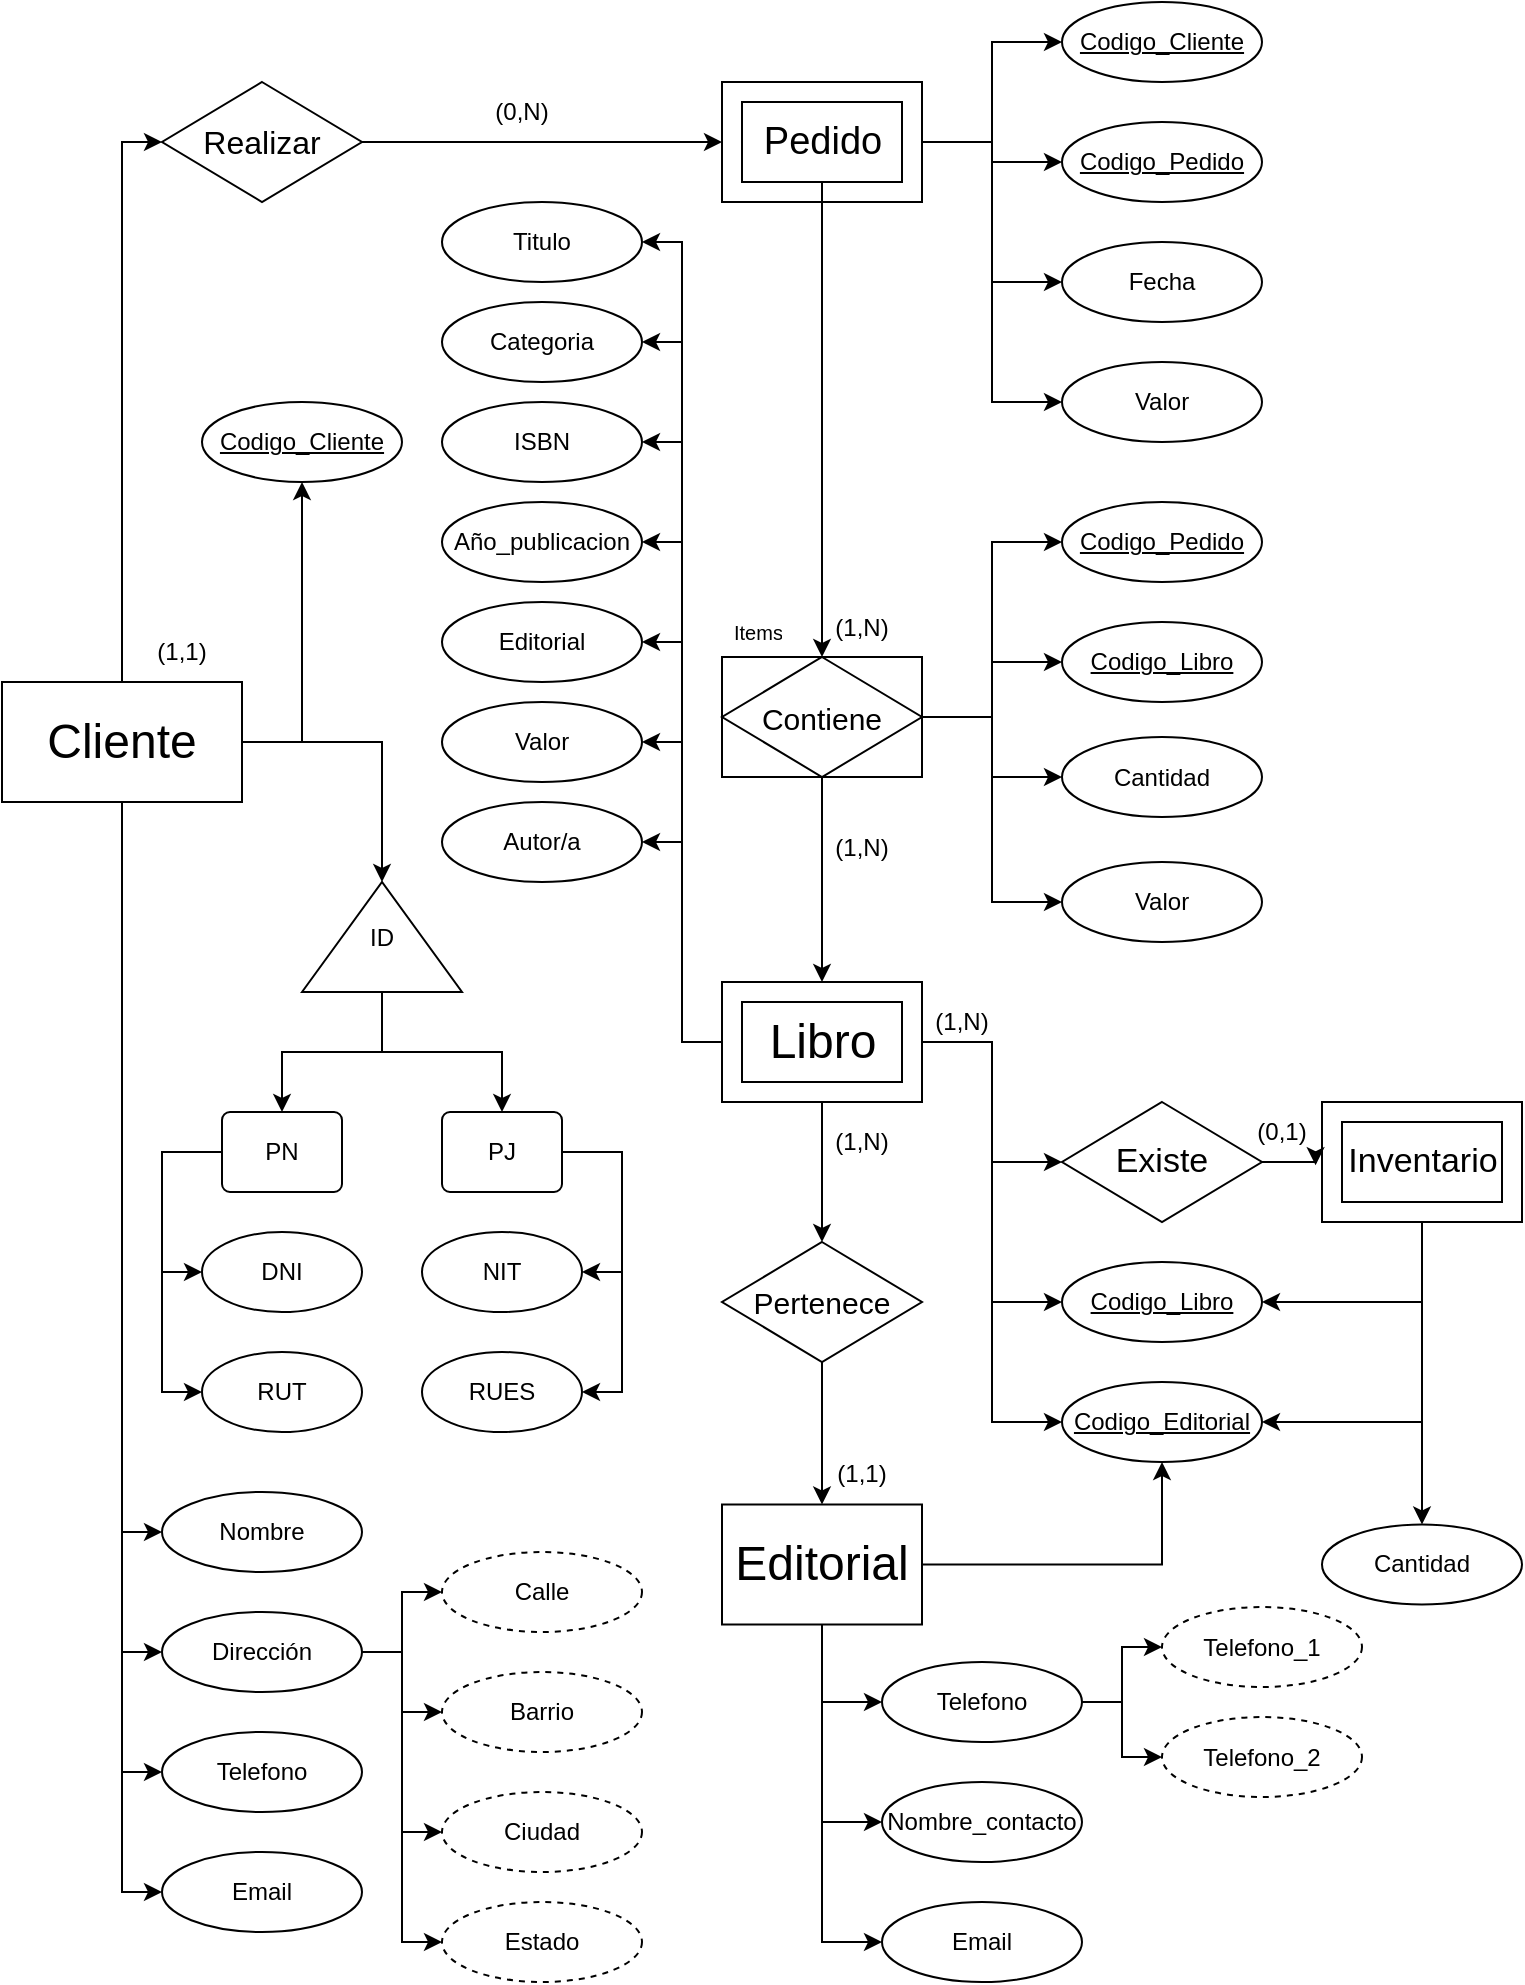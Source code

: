 <mxfile version="27.0.4">
  <diagram name="Página-1" id="Nj5bPiwlTzS75omwIRqY">
    <mxGraphModel dx="648" dy="615" grid="1" gridSize="10" guides="1" tooltips="1" connect="1" arrows="1" fold="1" page="1" pageScale="1" pageWidth="827" pageHeight="1169" math="0" shadow="0">
      <root>
        <mxCell id="0" />
        <mxCell id="1" parent="0" />
        <mxCell id="g7mQZnRVp9RbRPwMtFKD-25" style="edgeStyle=orthogonalEdgeStyle;rounded=0;orthogonalLoop=1;jettySize=auto;html=1;exitX=0.5;exitY=0;exitDx=0;exitDy=0;entryX=0;entryY=0.5;entryDx=0;entryDy=0;" parent="1" source="g7mQZnRVp9RbRPwMtFKD-1" target="g7mQZnRVp9RbRPwMtFKD-11" edge="1">
          <mxGeometry relative="1" as="geometry" />
        </mxCell>
        <mxCell id="g7mQZnRVp9RbRPwMtFKD-55" style="edgeStyle=orthogonalEdgeStyle;rounded=0;orthogonalLoop=1;jettySize=auto;html=1;exitX=0.5;exitY=1;exitDx=0;exitDy=0;entryX=0;entryY=0.5;entryDx=0;entryDy=0;" parent="1" source="g7mQZnRVp9RbRPwMtFKD-1" target="g7mQZnRVp9RbRPwMtFKD-54" edge="1">
          <mxGeometry relative="1" as="geometry" />
        </mxCell>
        <mxCell id="g7mQZnRVp9RbRPwMtFKD-56" style="edgeStyle=orthogonalEdgeStyle;rounded=0;orthogonalLoop=1;jettySize=auto;html=1;entryX=0;entryY=0.5;entryDx=0;entryDy=0;" parent="1" source="g7mQZnRVp9RbRPwMtFKD-1" target="g7mQZnRVp9RbRPwMtFKD-53" edge="1">
          <mxGeometry relative="1" as="geometry" />
        </mxCell>
        <mxCell id="g7mQZnRVp9RbRPwMtFKD-57" style="edgeStyle=orthogonalEdgeStyle;rounded=0;orthogonalLoop=1;jettySize=auto;html=1;entryX=0;entryY=0.5;entryDx=0;entryDy=0;" parent="1" source="g7mQZnRVp9RbRPwMtFKD-1" target="g7mQZnRVp9RbRPwMtFKD-52" edge="1">
          <mxGeometry relative="1" as="geometry" />
        </mxCell>
        <mxCell id="g7mQZnRVp9RbRPwMtFKD-58" style="edgeStyle=orthogonalEdgeStyle;rounded=0;orthogonalLoop=1;jettySize=auto;html=1;entryX=0;entryY=0.5;entryDx=0;entryDy=0;" parent="1" source="g7mQZnRVp9RbRPwMtFKD-1" target="g7mQZnRVp9RbRPwMtFKD-51" edge="1">
          <mxGeometry relative="1" as="geometry" />
        </mxCell>
        <mxCell id="g7mQZnRVp9RbRPwMtFKD-70" style="edgeStyle=orthogonalEdgeStyle;rounded=0;orthogonalLoop=1;jettySize=auto;html=1;exitX=1;exitY=0.5;exitDx=0;exitDy=0;entryX=1;entryY=0.5;entryDx=0;entryDy=0;" parent="1" source="g7mQZnRVp9RbRPwMtFKD-1" target="g7mQZnRVp9RbRPwMtFKD-67" edge="1">
          <mxGeometry relative="1" as="geometry">
            <Array as="points">
              <mxPoint x="230" y="450" />
            </Array>
          </mxGeometry>
        </mxCell>
        <mxCell id="g7mQZnRVp9RbRPwMtFKD-115" style="edgeStyle=orthogonalEdgeStyle;rounded=0;orthogonalLoop=1;jettySize=auto;html=1;exitX=1;exitY=0.5;exitDx=0;exitDy=0;entryX=0.5;entryY=1;entryDx=0;entryDy=0;" parent="1" source="g7mQZnRVp9RbRPwMtFKD-1" target="g7mQZnRVp9RbRPwMtFKD-116" edge="1">
          <mxGeometry relative="1" as="geometry">
            <mxPoint x="190" y="270" as="targetPoint" />
          </mxGeometry>
        </mxCell>
        <mxCell id="g7mQZnRVp9RbRPwMtFKD-1" value="&lt;font style=&quot;font-size: 24px;&quot;&gt;Cliente&lt;/font&gt;" style="rounded=0;whiteSpace=wrap;html=1;" parent="1" vertex="1">
          <mxGeometry x="40" y="420" width="120" height="60" as="geometry" />
        </mxCell>
        <mxCell id="g7mQZnRVp9RbRPwMtFKD-109" style="edgeStyle=orthogonalEdgeStyle;rounded=0;orthogonalLoop=1;jettySize=auto;html=1;entryX=0;entryY=0.5;entryDx=0;entryDy=0;" parent="1" source="g7mQZnRVp9RbRPwMtFKD-2" target="g7mQZnRVp9RbRPwMtFKD-105" edge="1">
          <mxGeometry relative="1" as="geometry" />
        </mxCell>
        <mxCell id="g7mQZnRVp9RbRPwMtFKD-110" style="edgeStyle=orthogonalEdgeStyle;rounded=0;orthogonalLoop=1;jettySize=auto;html=1;entryX=0;entryY=0.5;entryDx=0;entryDy=0;" parent="1" source="g7mQZnRVp9RbRPwMtFKD-2" target="g7mQZnRVp9RbRPwMtFKD-104" edge="1">
          <mxGeometry relative="1" as="geometry" />
        </mxCell>
        <mxCell id="g7mQZnRVp9RbRPwMtFKD-111" style="edgeStyle=orthogonalEdgeStyle;rounded=0;orthogonalLoop=1;jettySize=auto;html=1;entryX=0;entryY=0.5;entryDx=0;entryDy=0;" parent="1" source="g7mQZnRVp9RbRPwMtFKD-2" target="g7mQZnRVp9RbRPwMtFKD-106" edge="1">
          <mxGeometry relative="1" as="geometry" />
        </mxCell>
        <mxCell id="g7mQZnRVp9RbRPwMtFKD-118" style="edgeStyle=orthogonalEdgeStyle;rounded=0;orthogonalLoop=1;jettySize=auto;html=1;entryX=0.5;entryY=1;entryDx=0;entryDy=0;" parent="1" source="g7mQZnRVp9RbRPwMtFKD-2" target="g7mQZnRVp9RbRPwMtFKD-117" edge="1">
          <mxGeometry relative="1" as="geometry" />
        </mxCell>
        <mxCell id="g7mQZnRVp9RbRPwMtFKD-2" value="&lt;font style=&quot;font-size: 24px;&quot;&gt;Editorial&lt;/font&gt;" style="rounded=0;whiteSpace=wrap;html=1;" parent="1" vertex="1">
          <mxGeometry x="400" y="831.25" width="100" height="60" as="geometry" />
        </mxCell>
        <mxCell id="g7mQZnRVp9RbRPwMtFKD-11" value="&lt;font style=&quot;font-size: 16px;&quot;&gt;Realizar&lt;/font&gt;" style="rhombus;whiteSpace=wrap;html=1;" parent="1" vertex="1">
          <mxGeometry x="120" y="120" width="100" height="60" as="geometry" />
        </mxCell>
        <mxCell id="g7mQZnRVp9RbRPwMtFKD-17" value="" style="group" parent="1" vertex="1" connectable="0">
          <mxGeometry x="400" y="570" width="100" height="60" as="geometry" />
        </mxCell>
        <mxCell id="g7mQZnRVp9RbRPwMtFKD-12" value="" style="verticalLabelPosition=bottom;verticalAlign=top;html=1;shape=mxgraph.basic.frame;dx=10;whiteSpace=wrap;" parent="g7mQZnRVp9RbRPwMtFKD-17" vertex="1">
          <mxGeometry width="100" height="60" as="geometry" />
        </mxCell>
        <mxCell id="g7mQZnRVp9RbRPwMtFKD-16" value="&lt;font style=&quot;font-size: 24px;&quot;&gt;Libro&lt;/font&gt;" style="text;html=1;align=center;verticalAlign=middle;resizable=0;points=[];autosize=1;strokeColor=none;fillColor=none;" parent="g7mQZnRVp9RbRPwMtFKD-17" vertex="1">
          <mxGeometry x="10" y="10" width="80" height="40" as="geometry" />
        </mxCell>
        <mxCell id="g7mQZnRVp9RbRPwMtFKD-20" value="" style="group" parent="1" vertex="1" connectable="0">
          <mxGeometry x="400" y="120" width="100" height="60" as="geometry" />
        </mxCell>
        <mxCell id="g7mQZnRVp9RbRPwMtFKD-18" value="" style="verticalLabelPosition=bottom;verticalAlign=top;html=1;shape=mxgraph.basic.frame;dx=10;whiteSpace=wrap;" parent="g7mQZnRVp9RbRPwMtFKD-20" vertex="1">
          <mxGeometry width="100" height="60" as="geometry" />
        </mxCell>
        <mxCell id="g7mQZnRVp9RbRPwMtFKD-19" value="&lt;font style=&quot;font-size: 19px;&quot;&gt;Pedido&lt;/font&gt;" style="text;html=1;align=center;verticalAlign=middle;resizable=0;points=[];autosize=1;strokeColor=none;fillColor=none;" parent="g7mQZnRVp9RbRPwMtFKD-20" vertex="1">
          <mxGeometry x="10" y="10" width="80" height="40" as="geometry" />
        </mxCell>
        <mxCell id="g7mQZnRVp9RbRPwMtFKD-24" value="" style="group" parent="1" vertex="1" connectable="0">
          <mxGeometry x="700" y="630" width="100" height="60" as="geometry" />
        </mxCell>
        <mxCell id="g7mQZnRVp9RbRPwMtFKD-22" value="" style="verticalLabelPosition=bottom;verticalAlign=top;html=1;shape=mxgraph.basic.frame;dx=10;whiteSpace=wrap;" parent="g7mQZnRVp9RbRPwMtFKD-24" vertex="1">
          <mxGeometry width="100" height="60" as="geometry" />
        </mxCell>
        <mxCell id="g7mQZnRVp9RbRPwMtFKD-23" value="&lt;font style=&quot;font-size: 17px;&quot;&gt;Inventario&lt;/font&gt;" style="text;html=1;align=center;verticalAlign=middle;resizable=0;points=[];autosize=1;strokeColor=none;fillColor=none;" parent="g7mQZnRVp9RbRPwMtFKD-24" vertex="1">
          <mxGeometry y="15" width="100" height="30" as="geometry" />
        </mxCell>
        <mxCell id="g7mQZnRVp9RbRPwMtFKD-26" style="edgeStyle=orthogonalEdgeStyle;rounded=0;orthogonalLoop=1;jettySize=auto;html=1;exitX=1;exitY=0.5;exitDx=0;exitDy=0;entryX=0;entryY=0.5;entryDx=0;entryDy=0;entryPerimeter=0;" parent="1" source="g7mQZnRVp9RbRPwMtFKD-11" target="g7mQZnRVp9RbRPwMtFKD-18" edge="1">
          <mxGeometry relative="1" as="geometry" />
        </mxCell>
        <mxCell id="g7mQZnRVp9RbRPwMtFKD-27" value="(1,1)" style="text;html=1;align=center;verticalAlign=middle;whiteSpace=wrap;rounded=0;" parent="1" vertex="1">
          <mxGeometry x="100" y="390" width="60" height="30" as="geometry" />
        </mxCell>
        <mxCell id="g7mQZnRVp9RbRPwMtFKD-28" value="(0,N)" style="text;html=1;align=center;verticalAlign=middle;whiteSpace=wrap;rounded=0;" parent="1" vertex="1">
          <mxGeometry x="270" y="120" width="60" height="30" as="geometry" />
        </mxCell>
        <mxCell id="g7mQZnRVp9RbRPwMtFKD-31" style="edgeStyle=orthogonalEdgeStyle;rounded=0;orthogonalLoop=1;jettySize=auto;html=1;exitX=0.5;exitY=1;exitDx=0;exitDy=0;entryX=0.5;entryY=0;entryDx=0;entryDy=0;entryPerimeter=0;" parent="1" source="g7mQZnRVp9RbRPwMtFKD-47" target="g7mQZnRVp9RbRPwMtFKD-12" edge="1">
          <mxGeometry relative="1" as="geometry">
            <mxPoint x="450" y="395" as="sourcePoint" />
          </mxGeometry>
        </mxCell>
        <mxCell id="g7mQZnRVp9RbRPwMtFKD-32" value="(1,N)" style="text;html=1;align=center;verticalAlign=middle;whiteSpace=wrap;rounded=0;" parent="1" vertex="1">
          <mxGeometry x="440" y="377.5" width="60" height="30" as="geometry" />
        </mxCell>
        <mxCell id="g7mQZnRVp9RbRPwMtFKD-33" value="(1,N)" style="text;html=1;align=center;verticalAlign=middle;whiteSpace=wrap;rounded=0;" parent="1" vertex="1">
          <mxGeometry x="440" y="487.5" width="60" height="30" as="geometry" />
        </mxCell>
        <mxCell id="g7mQZnRVp9RbRPwMtFKD-36" style="edgeStyle=orthogonalEdgeStyle;rounded=0;orthogonalLoop=1;jettySize=auto;html=1;exitX=0.5;exitY=1;exitDx=0;exitDy=0;entryX=0.5;entryY=0;entryDx=0;entryDy=0;" parent="1" source="g7mQZnRVp9RbRPwMtFKD-34" target="g7mQZnRVp9RbRPwMtFKD-2" edge="1">
          <mxGeometry relative="1" as="geometry" />
        </mxCell>
        <mxCell id="g7mQZnRVp9RbRPwMtFKD-34" value="&lt;font style=&quot;font-size: 15px;&quot;&gt;Pertenece&lt;/font&gt;" style="rhombus;whiteSpace=wrap;html=1;" parent="1" vertex="1">
          <mxGeometry x="400" y="700" width="100" height="60" as="geometry" />
        </mxCell>
        <mxCell id="g7mQZnRVp9RbRPwMtFKD-35" style="edgeStyle=orthogonalEdgeStyle;rounded=0;orthogonalLoop=1;jettySize=auto;html=1;exitX=0.5;exitY=1;exitDx=0;exitDy=0;exitPerimeter=0;entryX=0.5;entryY=0;entryDx=0;entryDy=0;" parent="1" source="g7mQZnRVp9RbRPwMtFKD-12" target="g7mQZnRVp9RbRPwMtFKD-34" edge="1">
          <mxGeometry relative="1" as="geometry" />
        </mxCell>
        <mxCell id="g7mQZnRVp9RbRPwMtFKD-37" value="(1,N)" style="text;html=1;align=center;verticalAlign=middle;whiteSpace=wrap;rounded=0;" parent="1" vertex="1">
          <mxGeometry x="440" y="635" width="60" height="30" as="geometry" />
        </mxCell>
        <mxCell id="g7mQZnRVp9RbRPwMtFKD-38" value="(1,1)" style="text;html=1;align=center;verticalAlign=middle;whiteSpace=wrap;rounded=0;" parent="1" vertex="1">
          <mxGeometry x="440" y="801.25" width="60" height="30" as="geometry" />
        </mxCell>
        <mxCell id="g7mQZnRVp9RbRPwMtFKD-42" value="&lt;font style=&quot;font-size: 17px;&quot;&gt;Existe&lt;/font&gt;" style="rhombus;whiteSpace=wrap;html=1;" parent="1" vertex="1">
          <mxGeometry x="570" y="630" width="100" height="60" as="geometry" />
        </mxCell>
        <mxCell id="g7mQZnRVp9RbRPwMtFKD-43" style="edgeStyle=orthogonalEdgeStyle;rounded=0;orthogonalLoop=1;jettySize=auto;html=1;exitX=1;exitY=0.5;exitDx=0;exitDy=0;exitPerimeter=0;entryX=0;entryY=0.5;entryDx=0;entryDy=0;" parent="1" source="g7mQZnRVp9RbRPwMtFKD-12" target="g7mQZnRVp9RbRPwMtFKD-42" edge="1">
          <mxGeometry relative="1" as="geometry" />
        </mxCell>
        <mxCell id="g7mQZnRVp9RbRPwMtFKD-44" style="edgeStyle=orthogonalEdgeStyle;rounded=0;orthogonalLoop=1;jettySize=auto;html=1;exitX=1;exitY=0.5;exitDx=0;exitDy=0;entryX=-0.032;entryY=0.553;entryDx=0;entryDy=0;entryPerimeter=0;" parent="1" source="g7mQZnRVp9RbRPwMtFKD-42" target="g7mQZnRVp9RbRPwMtFKD-23" edge="1">
          <mxGeometry relative="1" as="geometry" />
        </mxCell>
        <mxCell id="g7mQZnRVp9RbRPwMtFKD-45" value="(1,N)" style="text;html=1;align=center;verticalAlign=middle;whiteSpace=wrap;rounded=0;" parent="1" vertex="1">
          <mxGeometry x="490" y="575" width="60" height="30" as="geometry" />
        </mxCell>
        <mxCell id="g7mQZnRVp9RbRPwMtFKD-46" value="(0,1)" style="text;html=1;align=center;verticalAlign=middle;whiteSpace=wrap;rounded=0;" parent="1" vertex="1">
          <mxGeometry x="650" y="630" width="60" height="30" as="geometry" />
        </mxCell>
        <mxCell id="g7mQZnRVp9RbRPwMtFKD-134" style="edgeStyle=orthogonalEdgeStyle;rounded=0;orthogonalLoop=1;jettySize=auto;html=1;entryX=0;entryY=0.5;entryDx=0;entryDy=0;" parent="1" source="g7mQZnRVp9RbRPwMtFKD-47" target="g7mQZnRVp9RbRPwMtFKD-133" edge="1">
          <mxGeometry relative="1" as="geometry" />
        </mxCell>
        <mxCell id="g7mQZnRVp9RbRPwMtFKD-135" style="edgeStyle=orthogonalEdgeStyle;rounded=0;orthogonalLoop=1;jettySize=auto;html=1;entryX=0;entryY=0.5;entryDx=0;entryDy=0;" parent="1" source="g7mQZnRVp9RbRPwMtFKD-47" target="g7mQZnRVp9RbRPwMtFKD-132" edge="1">
          <mxGeometry relative="1" as="geometry" />
        </mxCell>
        <mxCell id="g7mQZnRVp9RbRPwMtFKD-142" style="edgeStyle=orthogonalEdgeStyle;rounded=0;orthogonalLoop=1;jettySize=auto;html=1;entryX=0;entryY=0.5;entryDx=0;entryDy=0;" parent="1" source="g7mQZnRVp9RbRPwMtFKD-47" target="g7mQZnRVp9RbRPwMtFKD-141" edge="1">
          <mxGeometry relative="1" as="geometry" />
        </mxCell>
        <mxCell id="g7mQZnRVp9RbRPwMtFKD-143" style="edgeStyle=orthogonalEdgeStyle;rounded=0;orthogonalLoop=1;jettySize=auto;html=1;entryX=0;entryY=0.5;entryDx=0;entryDy=0;" parent="1" source="g7mQZnRVp9RbRPwMtFKD-47" target="g7mQZnRVp9RbRPwMtFKD-140" edge="1">
          <mxGeometry relative="1" as="geometry" />
        </mxCell>
        <mxCell id="g7mQZnRVp9RbRPwMtFKD-47" value="&lt;font style=&quot;font-size: 15px;&quot;&gt;Contiene&lt;/font&gt;" style="shape=associativeEntity;whiteSpace=wrap;html=1;align=center;" parent="1" vertex="1">
          <mxGeometry x="400" y="407.5" width="100" height="60" as="geometry" />
        </mxCell>
        <mxCell id="g7mQZnRVp9RbRPwMtFKD-48" value="Items" style="text;strokeColor=none;fillColor=none;spacingLeft=4;spacingRight=4;overflow=hidden;rotatable=0;points=[[0,0.5],[1,0.5]];portConstraint=eastwest;fontSize=10;whiteSpace=wrap;html=1;" parent="1" vertex="1">
          <mxGeometry x="400" y="382.5" width="40" height="30" as="geometry" />
        </mxCell>
        <mxCell id="g7mQZnRVp9RbRPwMtFKD-50" style="edgeStyle=orthogonalEdgeStyle;rounded=0;orthogonalLoop=1;jettySize=auto;html=1;entryX=0.5;entryY=0;entryDx=0;entryDy=0;" parent="1" source="g7mQZnRVp9RbRPwMtFKD-19" target="g7mQZnRVp9RbRPwMtFKD-47" edge="1">
          <mxGeometry relative="1" as="geometry" />
        </mxCell>
        <mxCell id="g7mQZnRVp9RbRPwMtFKD-51" value="Email" style="ellipse;whiteSpace=wrap;html=1;align=center;" parent="1" vertex="1">
          <mxGeometry x="120" y="1005" width="100" height="40" as="geometry" />
        </mxCell>
        <mxCell id="g7mQZnRVp9RbRPwMtFKD-52" value="Telefono" style="ellipse;whiteSpace=wrap;html=1;align=center;" parent="1" vertex="1">
          <mxGeometry x="120" y="945" width="100" height="40" as="geometry" />
        </mxCell>
        <mxCell id="g7mQZnRVp9RbRPwMtFKD-63" style="edgeStyle=orthogonalEdgeStyle;rounded=0;orthogonalLoop=1;jettySize=auto;html=1;exitX=1;exitY=0.5;exitDx=0;exitDy=0;entryX=0;entryY=0.5;entryDx=0;entryDy=0;" parent="1" source="g7mQZnRVp9RbRPwMtFKD-53" target="g7mQZnRVp9RbRPwMtFKD-59" edge="1">
          <mxGeometry relative="1" as="geometry" />
        </mxCell>
        <mxCell id="g7mQZnRVp9RbRPwMtFKD-64" style="edgeStyle=orthogonalEdgeStyle;rounded=0;orthogonalLoop=1;jettySize=auto;html=1;entryX=0;entryY=0.5;entryDx=0;entryDy=0;" parent="1" source="g7mQZnRVp9RbRPwMtFKD-53" target="g7mQZnRVp9RbRPwMtFKD-60" edge="1">
          <mxGeometry relative="1" as="geometry" />
        </mxCell>
        <mxCell id="g7mQZnRVp9RbRPwMtFKD-65" style="edgeStyle=orthogonalEdgeStyle;rounded=0;orthogonalLoop=1;jettySize=auto;html=1;entryX=0;entryY=0.5;entryDx=0;entryDy=0;" parent="1" source="g7mQZnRVp9RbRPwMtFKD-53" target="g7mQZnRVp9RbRPwMtFKD-61" edge="1">
          <mxGeometry relative="1" as="geometry" />
        </mxCell>
        <mxCell id="g7mQZnRVp9RbRPwMtFKD-66" style="edgeStyle=orthogonalEdgeStyle;rounded=0;orthogonalLoop=1;jettySize=auto;html=1;entryX=0;entryY=0.5;entryDx=0;entryDy=0;" parent="1" source="g7mQZnRVp9RbRPwMtFKD-53" target="g7mQZnRVp9RbRPwMtFKD-62" edge="1">
          <mxGeometry relative="1" as="geometry" />
        </mxCell>
        <mxCell id="g7mQZnRVp9RbRPwMtFKD-53" value="Dirección" style="ellipse;whiteSpace=wrap;html=1;align=center;" parent="1" vertex="1">
          <mxGeometry x="120" y="885" width="100" height="40" as="geometry" />
        </mxCell>
        <mxCell id="g7mQZnRVp9RbRPwMtFKD-54" value="Nombre" style="ellipse;whiteSpace=wrap;html=1;align=center;" parent="1" vertex="1">
          <mxGeometry x="120" y="825" width="100" height="40" as="geometry" />
        </mxCell>
        <mxCell id="g7mQZnRVp9RbRPwMtFKD-59" value="Calle" style="ellipse;whiteSpace=wrap;html=1;align=center;dashed=1;" parent="1" vertex="1">
          <mxGeometry x="260" y="855" width="100" height="40" as="geometry" />
        </mxCell>
        <mxCell id="g7mQZnRVp9RbRPwMtFKD-60" value="Barrio" style="ellipse;whiteSpace=wrap;html=1;align=center;dashed=1;" parent="1" vertex="1">
          <mxGeometry x="260" y="915" width="100" height="40" as="geometry" />
        </mxCell>
        <mxCell id="g7mQZnRVp9RbRPwMtFKD-61" value="Ciudad" style="ellipse;whiteSpace=wrap;html=1;align=center;dashed=1;" parent="1" vertex="1">
          <mxGeometry x="260" y="975" width="100" height="40" as="geometry" />
        </mxCell>
        <mxCell id="g7mQZnRVp9RbRPwMtFKD-62" value="Estado" style="ellipse;whiteSpace=wrap;html=1;align=center;dashed=1;" parent="1" vertex="1">
          <mxGeometry x="260" y="1030" width="100" height="40" as="geometry" />
        </mxCell>
        <mxCell id="g7mQZnRVp9RbRPwMtFKD-71" style="edgeStyle=orthogonalEdgeStyle;rounded=0;orthogonalLoop=1;jettySize=auto;html=1;entryX=0.5;entryY=0;entryDx=0;entryDy=0;" parent="1" source="g7mQZnRVp9RbRPwMtFKD-67" target="g7mQZnRVp9RbRPwMtFKD-69" edge="1">
          <mxGeometry relative="1" as="geometry" />
        </mxCell>
        <mxCell id="g7mQZnRVp9RbRPwMtFKD-72" style="edgeStyle=orthogonalEdgeStyle;rounded=0;orthogonalLoop=1;jettySize=auto;html=1;entryX=0.5;entryY=0;entryDx=0;entryDy=0;" parent="1" source="g7mQZnRVp9RbRPwMtFKD-67" target="g7mQZnRVp9RbRPwMtFKD-68" edge="1">
          <mxGeometry relative="1" as="geometry" />
        </mxCell>
        <mxCell id="g7mQZnRVp9RbRPwMtFKD-67" value="ID" style="triangle;whiteSpace=wrap;html=1;direction=north;" parent="1" vertex="1">
          <mxGeometry x="190" y="520" width="80" height="55" as="geometry" />
        </mxCell>
        <mxCell id="g7mQZnRVp9RbRPwMtFKD-81" style="edgeStyle=orthogonalEdgeStyle;rounded=0;orthogonalLoop=1;jettySize=auto;html=1;exitX=1;exitY=0.5;exitDx=0;exitDy=0;entryX=1;entryY=0.5;entryDx=0;entryDy=0;" parent="1" source="g7mQZnRVp9RbRPwMtFKD-68" target="g7mQZnRVp9RbRPwMtFKD-75" edge="1">
          <mxGeometry relative="1" as="geometry" />
        </mxCell>
        <mxCell id="g7mQZnRVp9RbRPwMtFKD-82" style="edgeStyle=orthogonalEdgeStyle;rounded=0;orthogonalLoop=1;jettySize=auto;html=1;entryX=1;entryY=0.5;entryDx=0;entryDy=0;" parent="1" source="g7mQZnRVp9RbRPwMtFKD-68" target="g7mQZnRVp9RbRPwMtFKD-76" edge="1">
          <mxGeometry relative="1" as="geometry">
            <Array as="points">
              <mxPoint x="350" y="655" />
              <mxPoint x="350" y="775" />
            </Array>
          </mxGeometry>
        </mxCell>
        <mxCell id="g7mQZnRVp9RbRPwMtFKD-68" value="PJ" style="rounded=1;arcSize=10;whiteSpace=wrap;html=1;align=center;" parent="1" vertex="1">
          <mxGeometry x="260" y="635" width="60" height="40" as="geometry" />
        </mxCell>
        <mxCell id="g7mQZnRVp9RbRPwMtFKD-77" style="edgeStyle=orthogonalEdgeStyle;rounded=0;orthogonalLoop=1;jettySize=auto;html=1;exitX=0;exitY=0.5;exitDx=0;exitDy=0;entryX=0;entryY=0.5;entryDx=0;entryDy=0;" parent="1" source="g7mQZnRVp9RbRPwMtFKD-69" target="g7mQZnRVp9RbRPwMtFKD-73" edge="1">
          <mxGeometry relative="1" as="geometry">
            <Array as="points">
              <mxPoint x="120" y="655" />
              <mxPoint x="120" y="715" />
            </Array>
          </mxGeometry>
        </mxCell>
        <mxCell id="g7mQZnRVp9RbRPwMtFKD-78" style="edgeStyle=orthogonalEdgeStyle;rounded=0;orthogonalLoop=1;jettySize=auto;html=1;entryX=0;entryY=0.5;entryDx=0;entryDy=0;" parent="1" source="g7mQZnRVp9RbRPwMtFKD-69" target="g7mQZnRVp9RbRPwMtFKD-74" edge="1">
          <mxGeometry relative="1" as="geometry">
            <Array as="points">
              <mxPoint x="120" y="655" />
              <mxPoint x="120" y="775" />
            </Array>
          </mxGeometry>
        </mxCell>
        <mxCell id="g7mQZnRVp9RbRPwMtFKD-69" value="PN" style="rounded=1;arcSize=10;whiteSpace=wrap;html=1;align=center;" parent="1" vertex="1">
          <mxGeometry x="150" y="635" width="60" height="40" as="geometry" />
        </mxCell>
        <mxCell id="g7mQZnRVp9RbRPwMtFKD-73" value="DNI" style="ellipse;whiteSpace=wrap;html=1;align=center;" parent="1" vertex="1">
          <mxGeometry x="140" y="695" width="80" height="40" as="geometry" />
        </mxCell>
        <mxCell id="g7mQZnRVp9RbRPwMtFKD-74" value="RUT" style="ellipse;whiteSpace=wrap;html=1;align=center;" parent="1" vertex="1">
          <mxGeometry x="140" y="755" width="80" height="40" as="geometry" />
        </mxCell>
        <mxCell id="g7mQZnRVp9RbRPwMtFKD-75" value="NIT" style="ellipse;whiteSpace=wrap;html=1;align=center;" parent="1" vertex="1">
          <mxGeometry x="250" y="695" width="80" height="40" as="geometry" />
        </mxCell>
        <mxCell id="g7mQZnRVp9RbRPwMtFKD-76" value="RUES" style="ellipse;whiteSpace=wrap;html=1;align=center;" parent="1" vertex="1">
          <mxGeometry x="250" y="755" width="80" height="40" as="geometry" />
        </mxCell>
        <mxCell id="g7mQZnRVp9RbRPwMtFKD-84" value="Fecha" style="ellipse;whiteSpace=wrap;html=1;align=center;" parent="1" vertex="1">
          <mxGeometry x="570" y="200" width="100" height="40" as="geometry" />
        </mxCell>
        <mxCell id="g7mQZnRVp9RbRPwMtFKD-85" value="Valor" style="ellipse;whiteSpace=wrap;html=1;align=center;" parent="1" vertex="1">
          <mxGeometry x="570" y="260" width="100" height="40" as="geometry" />
        </mxCell>
        <mxCell id="g7mQZnRVp9RbRPwMtFKD-88" value="Cantidad" style="ellipse;whiteSpace=wrap;html=1;align=center;" parent="1" vertex="1">
          <mxGeometry x="700" y="841.25" width="100" height="40" as="geometry" />
        </mxCell>
        <mxCell id="g7mQZnRVp9RbRPwMtFKD-89" style="edgeStyle=orthogonalEdgeStyle;rounded=0;orthogonalLoop=1;jettySize=auto;html=1;entryX=0.5;entryY=0;entryDx=0;entryDy=0;" parent="1" source="g7mQZnRVp9RbRPwMtFKD-22" target="g7mQZnRVp9RbRPwMtFKD-88" edge="1">
          <mxGeometry relative="1" as="geometry" />
        </mxCell>
        <mxCell id="g7mQZnRVp9RbRPwMtFKD-90" value="Titulo" style="ellipse;whiteSpace=wrap;html=1;align=center;" parent="1" vertex="1">
          <mxGeometry x="260" y="180" width="100" height="40" as="geometry" />
        </mxCell>
        <mxCell id="g7mQZnRVp9RbRPwMtFKD-91" value="Categoria" style="ellipse;whiteSpace=wrap;html=1;align=center;" parent="1" vertex="1">
          <mxGeometry x="260" y="230" width="100" height="40" as="geometry" />
        </mxCell>
        <mxCell id="g7mQZnRVp9RbRPwMtFKD-92" value="ISBN" style="ellipse;whiteSpace=wrap;html=1;align=center;" parent="1" vertex="1">
          <mxGeometry x="260" y="280" width="100" height="40" as="geometry" />
        </mxCell>
        <mxCell id="g7mQZnRVp9RbRPwMtFKD-93" value="Año_publicacion" style="ellipse;whiteSpace=wrap;html=1;align=center;" parent="1" vertex="1">
          <mxGeometry x="260" y="330" width="100" height="40" as="geometry" />
        </mxCell>
        <mxCell id="g7mQZnRVp9RbRPwMtFKD-94" value="Editorial" style="ellipse;whiteSpace=wrap;html=1;align=center;" parent="1" vertex="1">
          <mxGeometry x="260" y="380" width="100" height="40" as="geometry" />
        </mxCell>
        <mxCell id="g7mQZnRVp9RbRPwMtFKD-95" value="Valor" style="ellipse;whiteSpace=wrap;html=1;align=center;" parent="1" vertex="1">
          <mxGeometry x="260" y="430" width="100" height="40" as="geometry" />
        </mxCell>
        <mxCell id="g7mQZnRVp9RbRPwMtFKD-96" value="Autor/a" style="ellipse;whiteSpace=wrap;html=1;align=center;" parent="1" vertex="1">
          <mxGeometry x="260" y="480" width="100" height="40" as="geometry" />
        </mxCell>
        <mxCell id="g7mQZnRVp9RbRPwMtFKD-97" style="edgeStyle=orthogonalEdgeStyle;rounded=0;orthogonalLoop=1;jettySize=auto;html=1;entryX=1;entryY=0.5;entryDx=0;entryDy=0;exitX=0;exitY=0.5;exitDx=0;exitDy=0;exitPerimeter=0;" parent="1" source="g7mQZnRVp9RbRPwMtFKD-12" target="g7mQZnRVp9RbRPwMtFKD-90" edge="1">
          <mxGeometry relative="1" as="geometry">
            <mxPoint x="400" y="550" as="sourcePoint" />
          </mxGeometry>
        </mxCell>
        <mxCell id="g7mQZnRVp9RbRPwMtFKD-98" style="edgeStyle=orthogonalEdgeStyle;rounded=0;orthogonalLoop=1;jettySize=auto;html=1;entryX=1;entryY=0.5;entryDx=0;entryDy=0;" parent="1" source="g7mQZnRVp9RbRPwMtFKD-12" target="g7mQZnRVp9RbRPwMtFKD-91" edge="1">
          <mxGeometry relative="1" as="geometry" />
        </mxCell>
        <mxCell id="g7mQZnRVp9RbRPwMtFKD-99" style="edgeStyle=orthogonalEdgeStyle;rounded=0;orthogonalLoop=1;jettySize=auto;html=1;entryX=1;entryY=0.5;entryDx=0;entryDy=0;" parent="1" source="g7mQZnRVp9RbRPwMtFKD-12" target="g7mQZnRVp9RbRPwMtFKD-92" edge="1">
          <mxGeometry relative="1" as="geometry" />
        </mxCell>
        <mxCell id="g7mQZnRVp9RbRPwMtFKD-100" style="edgeStyle=orthogonalEdgeStyle;rounded=0;orthogonalLoop=1;jettySize=auto;html=1;entryX=1;entryY=0.5;entryDx=0;entryDy=0;" parent="1" source="g7mQZnRVp9RbRPwMtFKD-12" target="g7mQZnRVp9RbRPwMtFKD-93" edge="1">
          <mxGeometry relative="1" as="geometry" />
        </mxCell>
        <mxCell id="g7mQZnRVp9RbRPwMtFKD-101" style="edgeStyle=orthogonalEdgeStyle;rounded=0;orthogonalLoop=1;jettySize=auto;html=1;entryX=1;entryY=0.5;entryDx=0;entryDy=0;" parent="1" source="g7mQZnRVp9RbRPwMtFKD-12" target="g7mQZnRVp9RbRPwMtFKD-94" edge="1">
          <mxGeometry relative="1" as="geometry" />
        </mxCell>
        <mxCell id="g7mQZnRVp9RbRPwMtFKD-102" style="edgeStyle=orthogonalEdgeStyle;rounded=0;orthogonalLoop=1;jettySize=auto;html=1;entryX=1;entryY=0.5;entryDx=0;entryDy=0;" parent="1" source="g7mQZnRVp9RbRPwMtFKD-12" target="g7mQZnRVp9RbRPwMtFKD-95" edge="1">
          <mxGeometry relative="1" as="geometry" />
        </mxCell>
        <mxCell id="g7mQZnRVp9RbRPwMtFKD-103" style="edgeStyle=orthogonalEdgeStyle;rounded=0;orthogonalLoop=1;jettySize=auto;html=1;entryX=1;entryY=0.5;entryDx=0;entryDy=0;" parent="1" source="g7mQZnRVp9RbRPwMtFKD-12" target="g7mQZnRVp9RbRPwMtFKD-96" edge="1">
          <mxGeometry relative="1" as="geometry" />
        </mxCell>
        <mxCell id="g7mQZnRVp9RbRPwMtFKD-104" value="Nombre_contacto" style="ellipse;whiteSpace=wrap;html=1;align=center;" parent="1" vertex="1">
          <mxGeometry x="480" y="970" width="100" height="40" as="geometry" />
        </mxCell>
        <mxCell id="g7mQZnRVp9RbRPwMtFKD-112" style="edgeStyle=orthogonalEdgeStyle;rounded=0;orthogonalLoop=1;jettySize=auto;html=1;entryX=0;entryY=0.5;entryDx=0;entryDy=0;" parent="1" source="g7mQZnRVp9RbRPwMtFKD-105" target="g7mQZnRVp9RbRPwMtFKD-107" edge="1">
          <mxGeometry relative="1" as="geometry" />
        </mxCell>
        <mxCell id="g7mQZnRVp9RbRPwMtFKD-113" style="edgeStyle=orthogonalEdgeStyle;rounded=0;orthogonalLoop=1;jettySize=auto;html=1;entryX=0;entryY=0.5;entryDx=0;entryDy=0;" parent="1" source="g7mQZnRVp9RbRPwMtFKD-105" target="g7mQZnRVp9RbRPwMtFKD-108" edge="1">
          <mxGeometry relative="1" as="geometry" />
        </mxCell>
        <mxCell id="g7mQZnRVp9RbRPwMtFKD-105" value="Telefono" style="ellipse;whiteSpace=wrap;html=1;align=center;" parent="1" vertex="1">
          <mxGeometry x="480" y="910" width="100" height="40" as="geometry" />
        </mxCell>
        <mxCell id="g7mQZnRVp9RbRPwMtFKD-106" value="Email" style="ellipse;whiteSpace=wrap;html=1;align=center;" parent="1" vertex="1">
          <mxGeometry x="480" y="1030" width="100" height="40" as="geometry" />
        </mxCell>
        <mxCell id="g7mQZnRVp9RbRPwMtFKD-107" value="Telefono_1" style="ellipse;whiteSpace=wrap;html=1;align=center;dashed=1;" parent="1" vertex="1">
          <mxGeometry x="620" y="882.5" width="100" height="40" as="geometry" />
        </mxCell>
        <mxCell id="g7mQZnRVp9RbRPwMtFKD-108" value="Telefono_2" style="ellipse;whiteSpace=wrap;html=1;align=center;dashed=1;" parent="1" vertex="1">
          <mxGeometry x="620" y="937.5" width="100" height="40" as="geometry" />
        </mxCell>
        <mxCell id="g7mQZnRVp9RbRPwMtFKD-116" value="Codigo_Cliente" style="ellipse;whiteSpace=wrap;html=1;align=center;fontStyle=4;" parent="1" vertex="1">
          <mxGeometry x="140" y="280" width="100" height="40" as="geometry" />
        </mxCell>
        <mxCell id="g7mQZnRVp9RbRPwMtFKD-117" value="Codigo_Editorial" style="ellipse;whiteSpace=wrap;html=1;align=center;fontStyle=4;" parent="1" vertex="1">
          <mxGeometry x="570" y="770" width="100" height="40" as="geometry" />
        </mxCell>
        <mxCell id="g7mQZnRVp9RbRPwMtFKD-119" value="Codigo_Cliente" style="ellipse;whiteSpace=wrap;html=1;align=center;fontStyle=4;" parent="1" vertex="1">
          <mxGeometry x="570" y="80" width="100" height="40" as="geometry" />
        </mxCell>
        <mxCell id="g7mQZnRVp9RbRPwMtFKD-123" style="edgeStyle=orthogonalEdgeStyle;rounded=0;orthogonalLoop=1;jettySize=auto;html=1;exitX=1;exitY=0.5;exitDx=0;exitDy=0;exitPerimeter=0;entryX=0;entryY=0.5;entryDx=0;entryDy=0;" parent="1" source="g7mQZnRVp9RbRPwMtFKD-12" target="g7mQZnRVp9RbRPwMtFKD-117" edge="1">
          <mxGeometry relative="1" as="geometry" />
        </mxCell>
        <mxCell id="g7mQZnRVp9RbRPwMtFKD-124" style="edgeStyle=orthogonalEdgeStyle;rounded=0;orthogonalLoop=1;jettySize=auto;html=1;entryX=1;entryY=0.5;entryDx=0;entryDy=0;exitX=0.5;exitY=1;exitDx=0;exitDy=0;exitPerimeter=0;" parent="1" source="g7mQZnRVp9RbRPwMtFKD-22" target="g7mQZnRVp9RbRPwMtFKD-117" edge="1">
          <mxGeometry relative="1" as="geometry">
            <Array as="points">
              <mxPoint x="750" y="790" />
            </Array>
          </mxGeometry>
        </mxCell>
        <mxCell id="g7mQZnRVp9RbRPwMtFKD-125" style="edgeStyle=orthogonalEdgeStyle;rounded=0;orthogonalLoop=1;jettySize=auto;html=1;entryX=0;entryY=0.5;entryDx=0;entryDy=0;" parent="1" source="g7mQZnRVp9RbRPwMtFKD-18" target="g7mQZnRVp9RbRPwMtFKD-119" edge="1">
          <mxGeometry relative="1" as="geometry" />
        </mxCell>
        <mxCell id="g7mQZnRVp9RbRPwMtFKD-126" style="edgeStyle=orthogonalEdgeStyle;rounded=0;orthogonalLoop=1;jettySize=auto;html=1;entryX=0;entryY=0.5;entryDx=0;entryDy=0;" parent="1" source="g7mQZnRVp9RbRPwMtFKD-18" target="g7mQZnRVp9RbRPwMtFKD-84" edge="1">
          <mxGeometry relative="1" as="geometry" />
        </mxCell>
        <mxCell id="g7mQZnRVp9RbRPwMtFKD-128" style="edgeStyle=orthogonalEdgeStyle;rounded=0;orthogonalLoop=1;jettySize=auto;html=1;entryX=0;entryY=0.5;entryDx=0;entryDy=0;" parent="1" source="g7mQZnRVp9RbRPwMtFKD-18" target="g7mQZnRVp9RbRPwMtFKD-85" edge="1">
          <mxGeometry relative="1" as="geometry" />
        </mxCell>
        <mxCell id="g7mQZnRVp9RbRPwMtFKD-129" value="Codigo_Pedido" style="ellipse;whiteSpace=wrap;html=1;align=center;fontStyle=4;" parent="1" vertex="1">
          <mxGeometry x="570" y="140" width="100" height="40" as="geometry" />
        </mxCell>
        <mxCell id="g7mQZnRVp9RbRPwMtFKD-130" style="edgeStyle=orthogonalEdgeStyle;rounded=0;orthogonalLoop=1;jettySize=auto;html=1;entryX=0;entryY=0.5;entryDx=0;entryDy=0;" parent="1" source="g7mQZnRVp9RbRPwMtFKD-18" target="g7mQZnRVp9RbRPwMtFKD-129" edge="1">
          <mxGeometry relative="1" as="geometry" />
        </mxCell>
        <mxCell id="g7mQZnRVp9RbRPwMtFKD-132" value="Valor" style="ellipse;whiteSpace=wrap;html=1;align=center;" parent="1" vertex="1">
          <mxGeometry x="570" y="510" width="100" height="40" as="geometry" />
        </mxCell>
        <mxCell id="g7mQZnRVp9RbRPwMtFKD-133" value="Cantidad" style="ellipse;whiteSpace=wrap;html=1;align=center;" parent="1" vertex="1">
          <mxGeometry x="570" y="447.5" width="100" height="40" as="geometry" />
        </mxCell>
        <mxCell id="g7mQZnRVp9RbRPwMtFKD-137" value="Codigo_Libro" style="ellipse;whiteSpace=wrap;html=1;align=center;fontStyle=4;" parent="1" vertex="1">
          <mxGeometry x="570" y="710" width="100" height="40" as="geometry" />
        </mxCell>
        <mxCell id="g7mQZnRVp9RbRPwMtFKD-138" style="edgeStyle=orthogonalEdgeStyle;rounded=0;orthogonalLoop=1;jettySize=auto;html=1;entryX=0;entryY=0.5;entryDx=0;entryDy=0;" parent="1" source="g7mQZnRVp9RbRPwMtFKD-12" target="g7mQZnRVp9RbRPwMtFKD-137" edge="1">
          <mxGeometry relative="1" as="geometry" />
        </mxCell>
        <mxCell id="g7mQZnRVp9RbRPwMtFKD-139" style="edgeStyle=orthogonalEdgeStyle;rounded=0;orthogonalLoop=1;jettySize=auto;html=1;entryX=1;entryY=0.5;entryDx=0;entryDy=0;exitX=0.5;exitY=1;exitDx=0;exitDy=0;exitPerimeter=0;" parent="1" source="g7mQZnRVp9RbRPwMtFKD-22" target="g7mQZnRVp9RbRPwMtFKD-137" edge="1">
          <mxGeometry relative="1" as="geometry" />
        </mxCell>
        <mxCell id="g7mQZnRVp9RbRPwMtFKD-140" value="Codigo_Libro" style="ellipse;whiteSpace=wrap;html=1;align=center;fontStyle=4;" parent="1" vertex="1">
          <mxGeometry x="570" y="390" width="100" height="40" as="geometry" />
        </mxCell>
        <mxCell id="g7mQZnRVp9RbRPwMtFKD-141" value="Codigo_Pedido" style="ellipse;whiteSpace=wrap;html=1;align=center;fontStyle=4;" parent="1" vertex="1">
          <mxGeometry x="570" y="330" width="100" height="40" as="geometry" />
        </mxCell>
      </root>
    </mxGraphModel>
  </diagram>
</mxfile>
